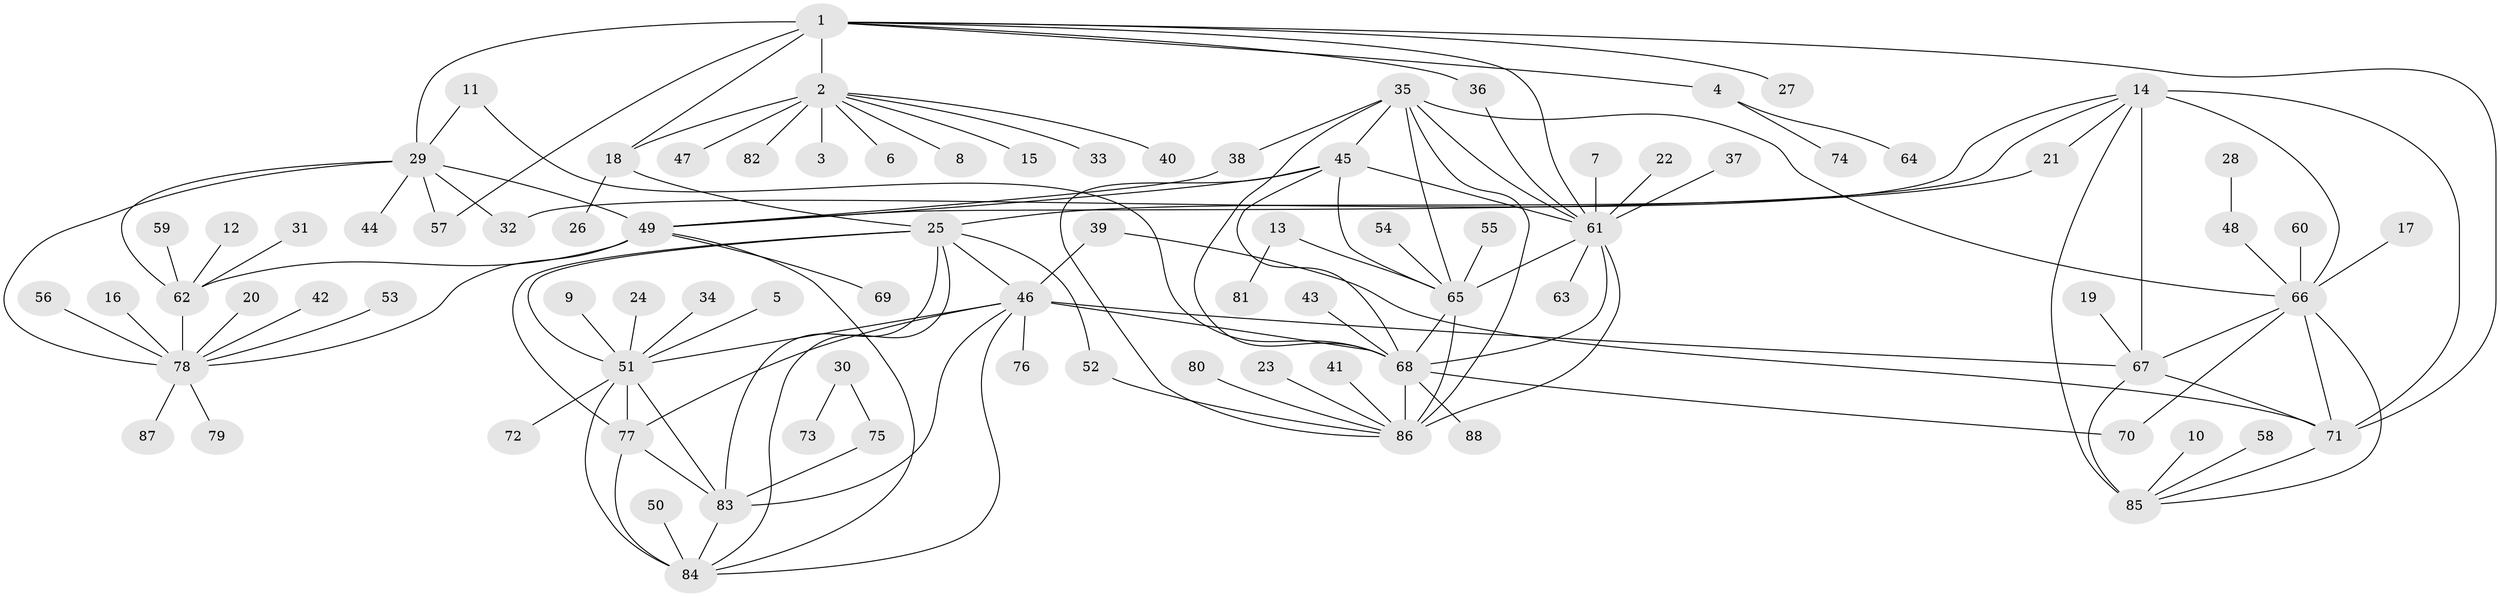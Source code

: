 // original degree distribution, {9: 0.0547945205479452, 10: 0.07534246575342465, 11: 0.02054794520547945, 7: 0.02054794520547945, 6: 0.0136986301369863, 13: 0.0136986301369863, 8: 0.0273972602739726, 14: 0.00684931506849315, 12: 0.00684931506849315, 1: 0.6027397260273972, 3: 0.0273972602739726, 2: 0.13013698630136986}
// Generated by graph-tools (version 1.1) at 2025/37/03/04/25 23:37:50]
// undirected, 88 vertices, 132 edges
graph export_dot {
  node [color=gray90,style=filled];
  1;
  2;
  3;
  4;
  5;
  6;
  7;
  8;
  9;
  10;
  11;
  12;
  13;
  14;
  15;
  16;
  17;
  18;
  19;
  20;
  21;
  22;
  23;
  24;
  25;
  26;
  27;
  28;
  29;
  30;
  31;
  32;
  33;
  34;
  35;
  36;
  37;
  38;
  39;
  40;
  41;
  42;
  43;
  44;
  45;
  46;
  47;
  48;
  49;
  50;
  51;
  52;
  53;
  54;
  55;
  56;
  57;
  58;
  59;
  60;
  61;
  62;
  63;
  64;
  65;
  66;
  67;
  68;
  69;
  70;
  71;
  72;
  73;
  74;
  75;
  76;
  77;
  78;
  79;
  80;
  81;
  82;
  83;
  84;
  85;
  86;
  87;
  88;
  1 -- 2 [weight=8.0];
  1 -- 4 [weight=1.0];
  1 -- 18 [weight=2.0];
  1 -- 27 [weight=1.0];
  1 -- 29 [weight=1.0];
  1 -- 36 [weight=1.0];
  1 -- 57 [weight=1.0];
  1 -- 61 [weight=1.0];
  1 -- 71 [weight=1.0];
  2 -- 3 [weight=1.0];
  2 -- 6 [weight=1.0];
  2 -- 8 [weight=1.0];
  2 -- 15 [weight=1.0];
  2 -- 18 [weight=4.0];
  2 -- 33 [weight=1.0];
  2 -- 40 [weight=1.0];
  2 -- 47 [weight=1.0];
  2 -- 82 [weight=1.0];
  4 -- 64 [weight=1.0];
  4 -- 74 [weight=1.0];
  5 -- 51 [weight=1.0];
  7 -- 61 [weight=1.0];
  9 -- 51 [weight=1.0];
  10 -- 85 [weight=1.0];
  11 -- 29 [weight=1.0];
  11 -- 68 [weight=1.0];
  12 -- 62 [weight=1.0];
  13 -- 65 [weight=1.0];
  13 -- 81 [weight=1.0];
  14 -- 21 [weight=1.0];
  14 -- 32 [weight=1.0];
  14 -- 49 [weight=1.0];
  14 -- 66 [weight=2.0];
  14 -- 67 [weight=4.0];
  14 -- 71 [weight=2.0];
  14 -- 85 [weight=2.0];
  16 -- 78 [weight=1.0];
  17 -- 66 [weight=1.0];
  18 -- 25 [weight=1.0];
  18 -- 26 [weight=1.0];
  19 -- 67 [weight=1.0];
  20 -- 78 [weight=1.0];
  21 -- 25 [weight=1.0];
  22 -- 61 [weight=1.0];
  23 -- 86 [weight=1.0];
  24 -- 51 [weight=1.0];
  25 -- 46 [weight=1.0];
  25 -- 51 [weight=1.0];
  25 -- 52 [weight=1.0];
  25 -- 77 [weight=2.0];
  25 -- 83 [weight=1.0];
  25 -- 84 [weight=1.0];
  28 -- 48 [weight=1.0];
  29 -- 32 [weight=1.0];
  29 -- 44 [weight=1.0];
  29 -- 49 [weight=4.0];
  29 -- 57 [weight=1.0];
  29 -- 62 [weight=2.0];
  29 -- 78 [weight=4.0];
  30 -- 73 [weight=1.0];
  30 -- 75 [weight=1.0];
  31 -- 62 [weight=1.0];
  34 -- 51 [weight=1.0];
  35 -- 38 [weight=1.0];
  35 -- 45 [weight=1.0];
  35 -- 61 [weight=1.0];
  35 -- 65 [weight=1.0];
  35 -- 66 [weight=1.0];
  35 -- 68 [weight=1.0];
  35 -- 86 [weight=2.0];
  36 -- 61 [weight=1.0];
  37 -- 61 [weight=1.0];
  38 -- 49 [weight=1.0];
  39 -- 46 [weight=1.0];
  39 -- 71 [weight=1.0];
  41 -- 86 [weight=1.0];
  42 -- 78 [weight=1.0];
  43 -- 68 [weight=1.0];
  45 -- 49 [weight=1.0];
  45 -- 61 [weight=1.0];
  45 -- 65 [weight=1.0];
  45 -- 68 [weight=1.0];
  45 -- 86 [weight=2.0];
  46 -- 51 [weight=1.0];
  46 -- 67 [weight=1.0];
  46 -- 68 [weight=1.0];
  46 -- 76 [weight=1.0];
  46 -- 77 [weight=2.0];
  46 -- 83 [weight=1.0];
  46 -- 84 [weight=1.0];
  48 -- 66 [weight=1.0];
  49 -- 62 [weight=2.0];
  49 -- 69 [weight=1.0];
  49 -- 78 [weight=4.0];
  49 -- 84 [weight=1.0];
  50 -- 84 [weight=1.0];
  51 -- 72 [weight=1.0];
  51 -- 77 [weight=2.0];
  51 -- 83 [weight=1.0];
  51 -- 84 [weight=1.0];
  52 -- 86 [weight=1.0];
  53 -- 78 [weight=1.0];
  54 -- 65 [weight=1.0];
  55 -- 65 [weight=1.0];
  56 -- 78 [weight=1.0];
  58 -- 85 [weight=1.0];
  59 -- 62 [weight=1.0];
  60 -- 66 [weight=1.0];
  61 -- 63 [weight=1.0];
  61 -- 65 [weight=1.0];
  61 -- 68 [weight=1.0];
  61 -- 86 [weight=2.0];
  62 -- 78 [weight=2.0];
  65 -- 68 [weight=1.0];
  65 -- 86 [weight=2.0];
  66 -- 67 [weight=2.0];
  66 -- 70 [weight=1.0];
  66 -- 71 [weight=1.0];
  66 -- 85 [weight=1.0];
  67 -- 71 [weight=2.0];
  67 -- 85 [weight=2.0];
  68 -- 70 [weight=1.0];
  68 -- 86 [weight=2.0];
  68 -- 88 [weight=1.0];
  71 -- 85 [weight=1.0];
  75 -- 83 [weight=1.0];
  77 -- 83 [weight=2.0];
  77 -- 84 [weight=2.0];
  78 -- 79 [weight=1.0];
  78 -- 87 [weight=1.0];
  80 -- 86 [weight=1.0];
  83 -- 84 [weight=1.0];
}
